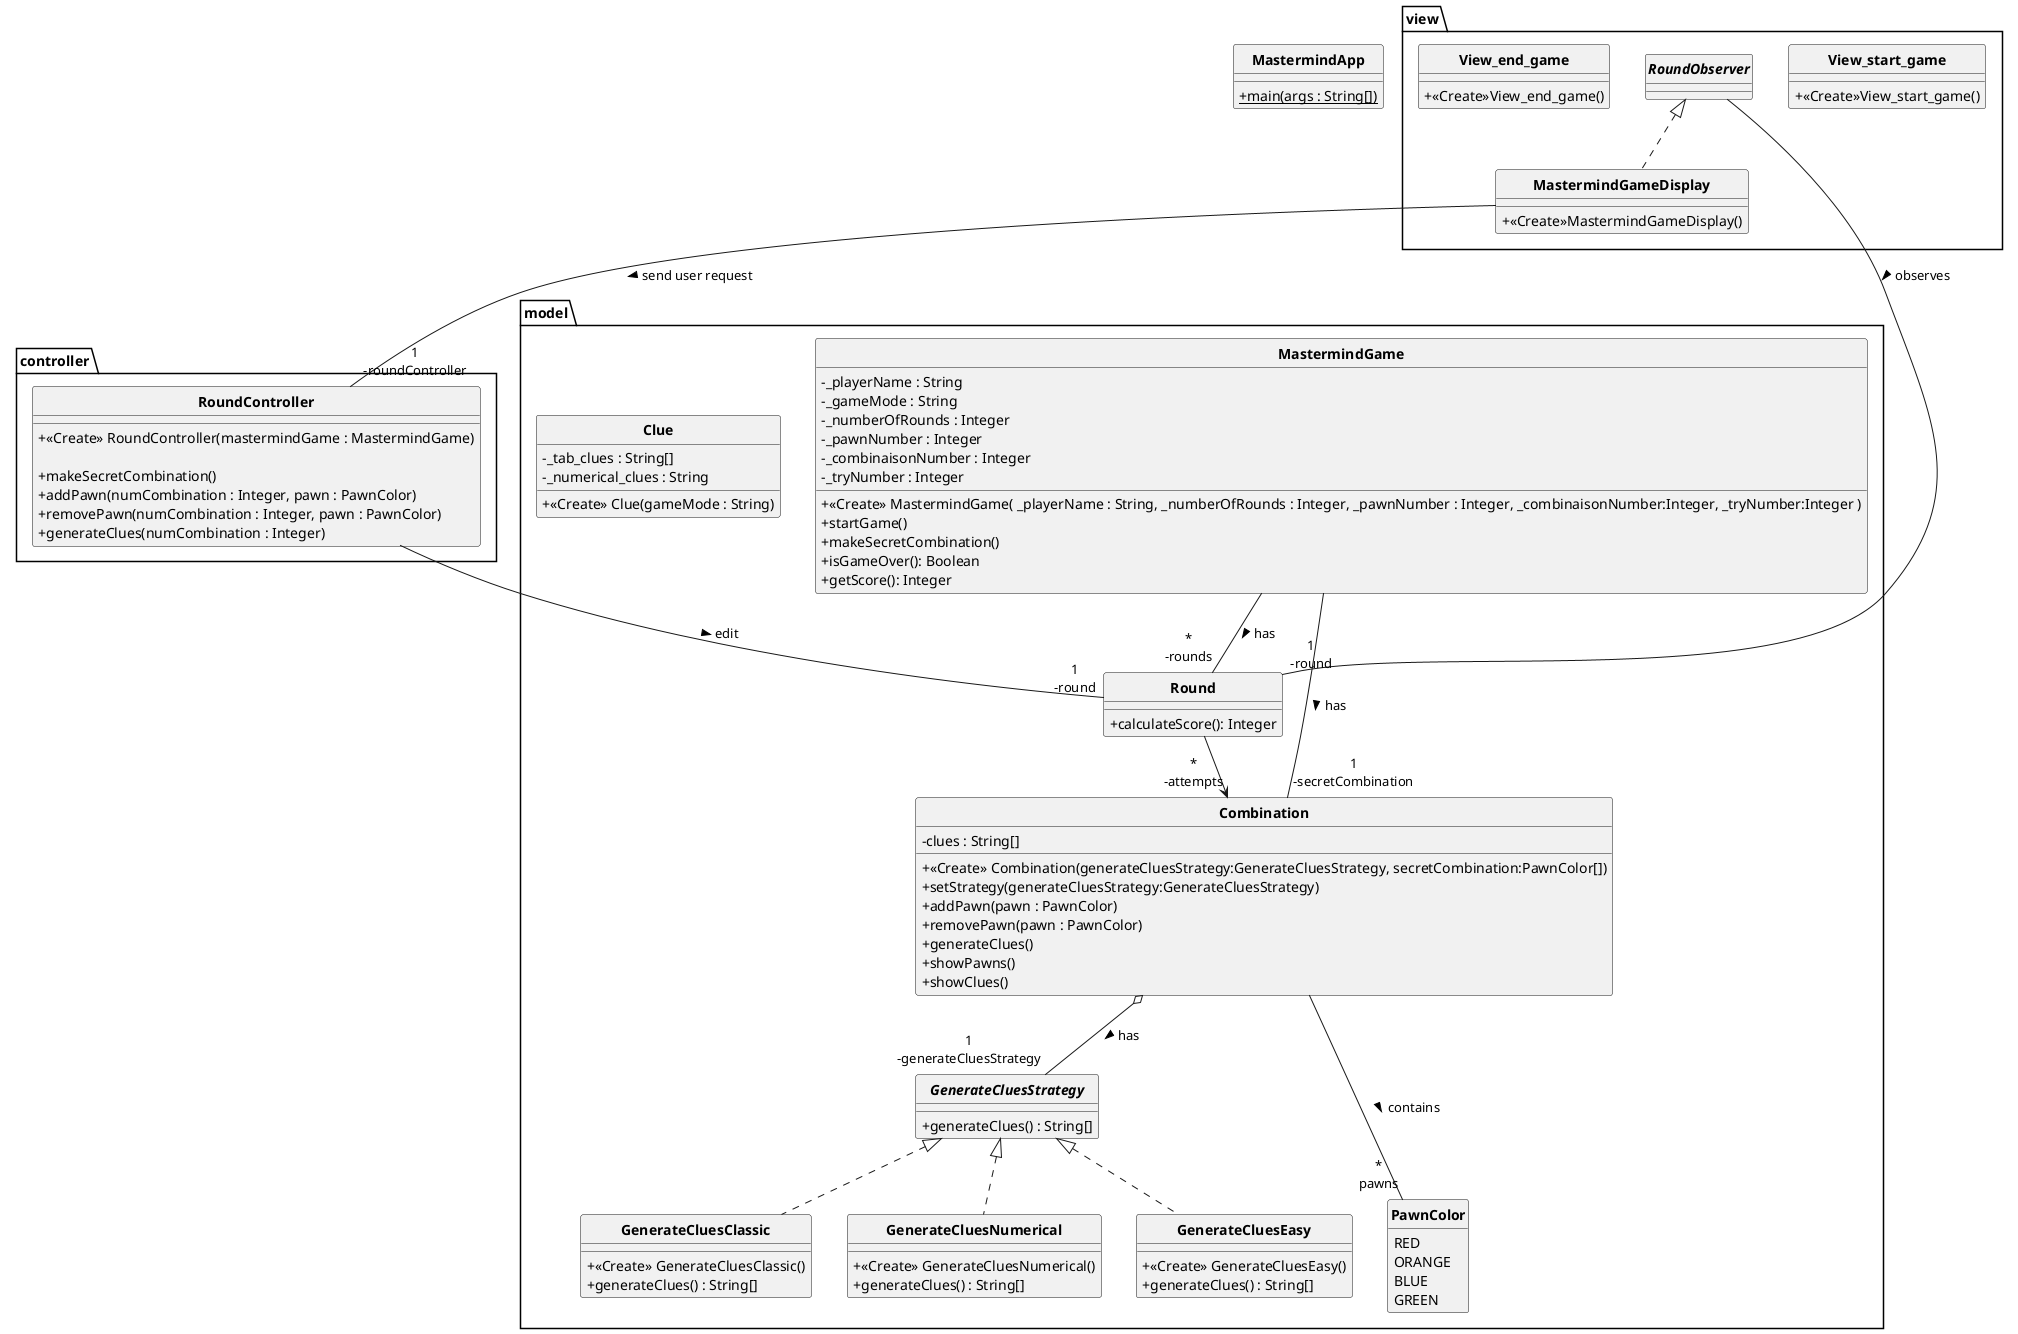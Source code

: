 @startuml
'https://plantuml.com/class-diagram

skinparam style strictuml
skinparam classAttributeIconSize 0
skinparam classFontStyle Bold
hide enum methods

class MastermindApp{
    + {static} main(args : String[])
}

' ICI METTRE QUE LE MastermindApp INSTANCIE LES CLASSES ETC...


package view{
    class View_start_game{
        + <<Create>>View_start_game()
    }

    class MastermindGameDisplay implements RoundObserver{
        + <<Create>>MastermindGameDisplay()
    }

    class View_end_game{
        + <<Create>>View_end_game()
    }

    interface RoundObserver{

    }
}

package model{
    class MastermindGame {
    - _playerName : String
    - _gameMode : String
    - _numberOfRounds : Integer
    - _pawnNumber : Integer
    - _combinaisonNumber : Integer
    - _tryNumber : Integer

    + <<Create>> MastermindGame( _playerName : String, _numberOfRounds : Integer, _pawnNumber : Integer, _combinaisonNumber:Integer, _tryNumber:Integer )
      + startGame()
      + makeSecretCombination()
      + isGameOver(): Boolean
      + getScore(): Integer
    }

    class Round {
      + calculateScore(): Integer
    }

    class Combination{
        - clues : String[]
        + <<Create>> Combination(generateCluesStrategy:GenerateCluesStrategy, secretCombination:PawnColor[])
        + setStrategy(generateCluesStrategy:GenerateCluesStrategy)
        + addPawn(pawn : PawnColor)
        + removePawn(pawn : PawnColor)
        + generateClues()
        + showPawns()
        + showClues()
    }

    interface GenerateCluesStrategy
    {
        + generateClues() : String[]
    }

    Combination o-- "1\n-generateCluesStrategy" GenerateCluesStrategy : has >

    class GenerateCluesEasy implements GenerateCluesStrategy
    {
        + <<Create>> GenerateCluesEasy()
        + generateClues() : String[]
    }

    class GenerateCluesClassic implements GenerateCluesStrategy
    {
        + <<Create>> GenerateCluesClassic()
        + generateClues() : String[]
    }

    class GenerateCluesNumerical implements GenerateCluesStrategy
    {
        + <<Create>> GenerateCluesNumerical()
        + generateClues() : String[]
    }


    class Clue{
        - _tab_clues : String[]
        - _numerical_clues : String
        + <<Create>> Clue(gameMode : String)
    }


    enum PawnColor{
        RED
        ORANGE
        BLUE
        GREEN
    }


}

package controller{
    class RoundController{
        + <<Create>> RoundController(mastermindGame : MastermindGame)

        + makeSecretCombination()
        + addPawn(numCombination : Integer, pawn : PawnColor)
        + removePawn(numCombination : Integer, pawn : PawnColor)
        + generateClues(numCombination : Integer)
    }
}

MastermindGameDisplay --"1\n-roundController" RoundController : send user request >


RoundController --"1\n-round" Round : edit >



RoundObserver ---"1\n-round" Round : observes >



MastermindGame --"*\n-rounds" Round : has >
MastermindGame --"1\n-secretCombination" Combination : has >



Combination ---"*\npawns" PawnColor : contains >

Round --> "*\n-attempts" Combination

@enduml

